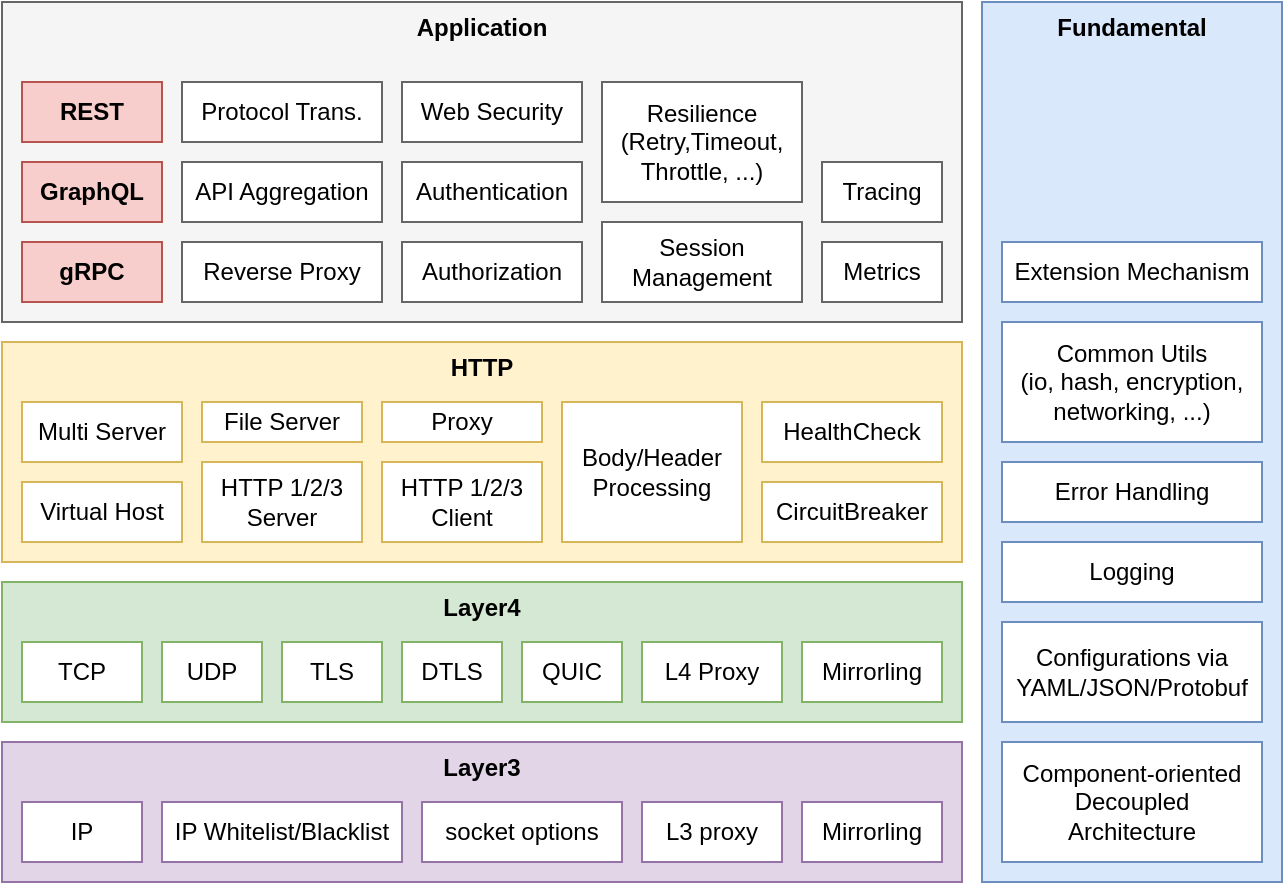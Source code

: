 <mxfile>
    <diagram id="VVMdM74mDpFCBubdMjJu" name="Page-1">
        <mxGraphModel dx="900" dy="1408" grid="1" gridSize="10" guides="1" tooltips="1" connect="1" arrows="1" fold="1" page="1" pageScale="1" pageWidth="850" pageHeight="1100" math="0" shadow="0">
            <root>
                <mxCell id="0"/>
                <mxCell id="1" parent="0"/>
                <mxCell id="AyxNyklTCNKdajwyH18D-1" value="Application" style="rounded=0;whiteSpace=wrap;html=1;fillColor=#f5f5f5;strokeColor=#666666;fontColor=#000000;verticalAlign=top;fontSize=12;spacing=1;fontStyle=1" parent="1" vertex="1">
                    <mxGeometry x="120" y="320" width="480" height="160" as="geometry"/>
                </mxCell>
                <mxCell id="AyxNyklTCNKdajwyH18D-2" value="Layer3" style="rounded=0;whiteSpace=wrap;html=1;fillColor=#e1d5e7;strokeColor=#9673a6;verticalAlign=top;fontSize=12;spacing=1;fontStyle=1;fontColor=#000000;" parent="1" vertex="1">
                    <mxGeometry x="120" y="690" width="480" height="70" as="geometry"/>
                </mxCell>
                <mxCell id="AyxNyklTCNKdajwyH18D-3" value="Layer4" style="rounded=0;whiteSpace=wrap;html=1;fillColor=#d5e8d4;strokeColor=#82b366;verticalAlign=top;fontSize=12;spacing=1;fontStyle=1;fontColor=#000000;" parent="1" vertex="1">
                    <mxGeometry x="120" y="610" width="480" height="70" as="geometry"/>
                </mxCell>
                <mxCell id="AyxNyklTCNKdajwyH18D-4" value="HTTP" style="rounded=0;whiteSpace=wrap;html=1;fillColor=#fff2cc;strokeColor=#d6b656;verticalAlign=top;fontSize=12;spacing=1;fontStyle=1;fontColor=#000000;" parent="1" vertex="1">
                    <mxGeometry x="120" y="490" width="480" height="110" as="geometry"/>
                </mxCell>
                <mxCell id="AyxNyklTCNKdajwyH18D-5" value="IP" style="rounded=0;whiteSpace=wrap;html=1;fontSize=12;fillColor=default;strokeColor=#9673a6;spacing=1;fontColor=#000000;" parent="1" vertex="1">
                    <mxGeometry x="130" y="720" width="60" height="30" as="geometry"/>
                </mxCell>
                <mxCell id="AyxNyklTCNKdajwyH18D-6" value="IP Whitelist/Blacklist" style="rounded=0;whiteSpace=wrap;html=1;fontSize=12;fillColor=default;strokeColor=#9673a6;spacing=1;fontColor=#000000;" parent="1" vertex="1">
                    <mxGeometry x="200" y="720" width="120" height="30" as="geometry"/>
                </mxCell>
                <mxCell id="AyxNyklTCNKdajwyH18D-7" value="TLS" style="rounded=0;whiteSpace=wrap;html=1;fontSize=12;fillColor=default;strokeColor=#82b366;spacing=1;fontColor=#000000;" parent="1" vertex="1">
                    <mxGeometry x="260" y="640" width="50" height="30" as="geometry"/>
                </mxCell>
                <mxCell id="AyxNyklTCNKdajwyH18D-8" value="TCP" style="rounded=0;whiteSpace=wrap;html=1;fontSize=12;fillColor=default;strokeColor=#82b366;spacing=1;fontColor=#000000;" parent="1" vertex="1">
                    <mxGeometry x="130" y="640" width="60" height="30" as="geometry"/>
                </mxCell>
                <mxCell id="AyxNyklTCNKdajwyH18D-9" value="DTLS" style="rounded=0;whiteSpace=wrap;html=1;fontSize=12;fillColor=default;strokeColor=#82b366;spacing=1;fontColor=#000000;" parent="1" vertex="1">
                    <mxGeometry x="320" y="640" width="50" height="30" as="geometry"/>
                </mxCell>
                <mxCell id="AyxNyklTCNKdajwyH18D-10" value="UDP" style="rounded=0;whiteSpace=wrap;html=1;fontSize=12;fillColor=default;strokeColor=#82b366;spacing=1;fontColor=#000000;" parent="1" vertex="1">
                    <mxGeometry x="200" y="640" width="50" height="30" as="geometry"/>
                </mxCell>
                <mxCell id="AyxNyklTCNKdajwyH18D-11" value="QUIC" style="rounded=0;whiteSpace=wrap;html=1;fontSize=12;fillColor=default;strokeColor=#82b366;spacing=1;fontColor=#000000;" parent="1" vertex="1">
                    <mxGeometry x="380" y="640" width="50" height="30" as="geometry"/>
                </mxCell>
                <mxCell id="AyxNyklTCNKdajwyH18D-12" value="REST" style="rounded=0;whiteSpace=wrap;html=1;fillColor=#f8cecc;strokeColor=#b85450;verticalAlign=middle;fontSize=12;fontStyle=1;spacing=1;fontColor=#000000;" parent="1" vertex="1">
                    <mxGeometry x="130" y="360" width="70" height="30" as="geometry"/>
                </mxCell>
                <mxCell id="AyxNyklTCNKdajwyH18D-15" value="HTTP 1/2/3&lt;br style=&quot;font-size: 12px;&quot;&gt;Server" style="rounded=0;whiteSpace=wrap;html=1;fontSize=12;fillColor=default;strokeColor=#d6b656;spacing=1;fontColor=#000000;" parent="1" vertex="1">
                    <mxGeometry x="220" y="550" width="80" height="40" as="geometry"/>
                </mxCell>
                <mxCell id="AyxNyklTCNKdajwyH18D-16" value="Proxy" style="rounded=0;whiteSpace=wrap;html=1;fontSize=12;fillColor=default;strokeColor=#d6b656;spacing=1;fontColor=#000000;" parent="1" vertex="1">
                    <mxGeometry x="310" y="520" width="80" height="20" as="geometry"/>
                </mxCell>
                <mxCell id="AyxNyklTCNKdajwyH18D-17" value="Virtual Host" style="rounded=0;whiteSpace=wrap;html=1;fontSize=12;fillColor=default;strokeColor=#d6b656;spacing=1;fontColor=#000000;" parent="1" vertex="1">
                    <mxGeometry x="130" y="560" width="80" height="30" as="geometry"/>
                </mxCell>
                <mxCell id="AyxNyklTCNKdajwyH18D-18" value="Body/Header&lt;br style=&quot;font-size: 12px;&quot;&gt;Processing" style="rounded=0;whiteSpace=wrap;html=1;fontSize=12;fillColor=default;strokeColor=#d6b656;spacing=1;fontColor=#000000;" parent="1" vertex="1">
                    <mxGeometry x="400" y="520" width="90" height="70" as="geometry"/>
                </mxCell>
                <mxCell id="AyxNyklTCNKdajwyH18D-19" value="Multi Server" style="rounded=0;whiteSpace=wrap;html=1;fontSize=12;fillColor=default;strokeColor=#d6b656;spacing=1;fontColor=#000000;" parent="1" vertex="1">
                    <mxGeometry x="130" y="520" width="80" height="30" as="geometry"/>
                </mxCell>
                <mxCell id="AyxNyklTCNKdajwyH18D-20" value="Fundamental" style="rounded=0;whiteSpace=wrap;html=1;fillColor=#dae8fc;strokeColor=#6c8ebf;verticalAlign=top;fontSize=12;spacing=1;fontStyle=1;fontColor=#000000;" parent="1" vertex="1">
                    <mxGeometry x="610" y="320" width="150" height="440" as="geometry"/>
                </mxCell>
                <mxCell id="AyxNyklTCNKdajwyH18D-22" value="File Server" style="rounded=0;whiteSpace=wrap;html=1;fontSize=12;fillColor=default;strokeColor=#d6b656;spacing=1;fontColor=#000000;" parent="1" vertex="1">
                    <mxGeometry x="220" y="520" width="80" height="20" as="geometry"/>
                </mxCell>
                <mxCell id="AyxNyklTCNKdajwyH18D-24" value="socket options" style="rounded=0;whiteSpace=wrap;html=1;fontSize=12;fillColor=default;strokeColor=#9673a6;spacing=1;fontColor=#000000;" parent="1" vertex="1">
                    <mxGeometry x="330" y="720" width="100" height="30" as="geometry"/>
                </mxCell>
                <mxCell id="AyxNyklTCNKdajwyH18D-25" value="HTTP 1/2/3&lt;br style=&quot;font-size: 12px;&quot;&gt;Client" style="rounded=0;whiteSpace=wrap;html=1;fontSize=12;fillColor=default;strokeColor=#d6b656;spacing=1;fontColor=#000000;" parent="1" vertex="1">
                    <mxGeometry x="310" y="550" width="80" height="40" as="geometry"/>
                </mxCell>
                <mxCell id="AyxNyklTCNKdajwyH18D-26" value="Component-oriented&lt;br style=&quot;font-size: 12px;&quot;&gt;Decoupled&lt;br style=&quot;font-size: 12px;&quot;&gt;Architecture" style="rounded=0;whiteSpace=wrap;html=1;fontSize=12;fillColor=default;strokeColor=#6c8ebf;spacing=1;fontColor=#000000;" parent="1" vertex="1">
                    <mxGeometry x="620" y="690" width="130" height="60" as="geometry"/>
                </mxCell>
                <mxCell id="AyxNyklTCNKdajwyH18D-27" value="Configurations via&lt;br style=&quot;font-size: 12px;&quot;&gt;YAML/JSON/Protobuf" style="rounded=0;whiteSpace=wrap;html=1;fontSize=12;fillColor=default;strokeColor=#6c8ebf;spacing=1;fontColor=#000000;" parent="1" vertex="1">
                    <mxGeometry x="620" y="630" width="130" height="50" as="geometry"/>
                </mxCell>
                <mxCell id="AyxNyklTCNKdajwyH18D-28" value="Logging" style="rounded=0;whiteSpace=wrap;html=1;fontSize=12;fillColor=default;strokeColor=#6c8ebf;spacing=1;fontColor=#000000;" parent="1" vertex="1">
                    <mxGeometry x="620" y="590" width="130" height="30" as="geometry"/>
                </mxCell>
                <mxCell id="AyxNyklTCNKdajwyH18D-29" value="Error Handling" style="rounded=0;whiteSpace=wrap;html=1;fontSize=12;fillColor=default;strokeColor=#6c8ebf;spacing=1;fontColor=#000000;" parent="1" vertex="1">
                    <mxGeometry x="620" y="550" width="130" height="30" as="geometry"/>
                </mxCell>
                <mxCell id="AyxNyklTCNKdajwyH18D-30" value="Common Utils&lt;br style=&quot;font-size: 12px;&quot;&gt;(io, hash, encryption, networking, ...)" style="rounded=0;whiteSpace=wrap;html=1;fontSize=12;fillColor=default;strokeColor=#6c8ebf;spacing=1;fontColor=#000000;" parent="1" vertex="1">
                    <mxGeometry x="620" y="480" width="130" height="60" as="geometry"/>
                </mxCell>
                <mxCell id="AyxNyklTCNKdajwyH18D-31" value="HealthCheck" style="rounded=0;whiteSpace=wrap;html=1;fontSize=12;fillColor=default;strokeColor=#d6b656;spacing=1;fontColor=#000000;" parent="1" vertex="1">
                    <mxGeometry x="500" y="520" width="90" height="30" as="geometry"/>
                </mxCell>
                <mxCell id="AyxNyklTCNKdajwyH18D-32" value="CircuitBreaker" style="rounded=0;whiteSpace=wrap;html=1;fontSize=12;fillColor=default;strokeColor=#d6b656;spacing=1;fontColor=#000000;" parent="1" vertex="1">
                    <mxGeometry x="500" y="560" width="90" height="30" as="geometry"/>
                </mxCell>
                <mxCell id="AyxNyklTCNKdajwyH18D-33" value="Authentication" style="rounded=0;whiteSpace=wrap;html=1;fontSize=12;fillColor=default;fontColor=#000000;strokeColor=#666666;spacing=1;" parent="1" vertex="1">
                    <mxGeometry x="320" y="400" width="90" height="30" as="geometry"/>
                </mxCell>
                <mxCell id="AyxNyklTCNKdajwyH18D-34" value="Authorization" style="rounded=0;whiteSpace=wrap;html=1;fontSize=12;fillColor=default;fontColor=#000000;strokeColor=#666666;spacing=1;" parent="1" vertex="1">
                    <mxGeometry x="320" y="440" width="90" height="30" as="geometry"/>
                </mxCell>
                <mxCell id="AyxNyklTCNKdajwyH18D-35" value="Reverse Proxy" style="rounded=0;whiteSpace=wrap;html=1;fontSize=12;fillColor=default;fontColor=#000000;strokeColor=#666666;spacing=1;" parent="1" vertex="1">
                    <mxGeometry x="210" y="440" width="100" height="30" as="geometry"/>
                </mxCell>
                <mxCell id="AyxNyklTCNKdajwyH18D-36" value="API Aggregation" style="rounded=0;whiteSpace=wrap;html=1;fontSize=12;fillColor=default;fontColor=#000000;strokeColor=#666666;spacing=1;" parent="1" vertex="1">
                    <mxGeometry x="210" y="400" width="100" height="30" as="geometry"/>
                </mxCell>
                <mxCell id="AyxNyklTCNKdajwyH18D-37" value="Protocol Trans." style="rounded=0;whiteSpace=wrap;html=1;fontSize=12;fillColor=default;fontColor=#000000;strokeColor=#666666;spacing=1;" parent="1" vertex="1">
                    <mxGeometry x="210" y="360" width="100" height="30" as="geometry"/>
                </mxCell>
                <mxCell id="AyxNyklTCNKdajwyH18D-38" value="GraphQL" style="rounded=0;whiteSpace=wrap;html=1;fillColor=#f8cecc;strokeColor=#b85450;verticalAlign=middle;fontSize=12;fontStyle=1;spacing=1;fontColor=#000000;" parent="1" vertex="1">
                    <mxGeometry x="130" y="400" width="70" height="30" as="geometry"/>
                </mxCell>
                <mxCell id="AyxNyklTCNKdajwyH18D-39" value="gRPC" style="rounded=0;whiteSpace=wrap;html=1;fillColor=#f8cecc;strokeColor=#b85450;verticalAlign=middle;fontSize=12;fontStyle=1;spacing=1;fontColor=#000000;" parent="1" vertex="1">
                    <mxGeometry x="130" y="440" width="70" height="30" as="geometry"/>
                </mxCell>
                <mxCell id="AyxNyklTCNKdajwyH18D-40" value="Metrics" style="rounded=0;whiteSpace=wrap;html=1;fontSize=12;fillColor=default;fontColor=#000000;strokeColor=#666666;spacing=1;" parent="1" vertex="1">
                    <mxGeometry x="530" y="440" width="60" height="30" as="geometry"/>
                </mxCell>
                <mxCell id="AyxNyklTCNKdajwyH18D-41" value="Tracing" style="rounded=0;whiteSpace=wrap;html=1;fontSize=12;fillColor=default;fontColor=#000000;strokeColor=#666666;spacing=1;" parent="1" vertex="1">
                    <mxGeometry x="530" y="400" width="60" height="30" as="geometry"/>
                </mxCell>
                <mxCell id="AyxNyklTCNKdajwyH18D-42" value="Extension Mechanism" style="rounded=0;whiteSpace=wrap;html=1;fontSize=12;fillColor=default;strokeColor=#6c8ebf;spacing=1;fontColor=#000000;" parent="1" vertex="1">
                    <mxGeometry x="620" y="440" width="130" height="30" as="geometry"/>
                </mxCell>
                <mxCell id="AyxNyklTCNKdajwyH18D-43" value="Web Security" style="rounded=0;whiteSpace=wrap;html=1;fontSize=12;fillColor=default;fontColor=#000000;strokeColor=#666666;spacing=1;" parent="1" vertex="1">
                    <mxGeometry x="320" y="360" width="90" height="30" as="geometry"/>
                </mxCell>
                <mxCell id="AyxNyklTCNKdajwyH18D-44" value="Session Management" style="rounded=0;whiteSpace=wrap;html=1;fontSize=12;fillColor=default;fontColor=#000000;strokeColor=#666666;spacing=1;" parent="1" vertex="1">
                    <mxGeometry x="420" y="430" width="100" height="40" as="geometry"/>
                </mxCell>
                <mxCell id="AyxNyklTCNKdajwyH18D-45" value="Resilience&lt;br style=&quot;font-size: 12px;&quot;&gt;(Retry,Timeout, Throttle, ...)" style="rounded=0;whiteSpace=wrap;html=1;fontSize=12;fillColor=default;fontColor=#000000;strokeColor=#666666;spacing=1;" parent="1" vertex="1">
                    <mxGeometry x="420" y="360" width="100" height="60" as="geometry"/>
                </mxCell>
                <mxCell id="AyxNyklTCNKdajwyH18D-50" value="L4 Proxy" style="rounded=0;whiteSpace=wrap;html=1;fontSize=12;fillColor=default;strokeColor=#82b366;spacing=1;fontColor=#000000;" parent="1" vertex="1">
                    <mxGeometry x="440" y="640" width="70" height="30" as="geometry"/>
                </mxCell>
                <mxCell id="AyxNyklTCNKdajwyH18D-51" value="Mirrorling" style="rounded=0;whiteSpace=wrap;html=1;fontSize=12;fillColor=default;strokeColor=#82b366;spacing=1;fontColor=#000000;" parent="1" vertex="1">
                    <mxGeometry x="520" y="640" width="70" height="30" as="geometry"/>
                </mxCell>
                <mxCell id="AyxNyklTCNKdajwyH18D-52" value="L3 proxy" style="rounded=0;whiteSpace=wrap;html=1;fontSize=12;fillColor=default;strokeColor=#9673a6;spacing=1;fontColor=#000000;" parent="1" vertex="1">
                    <mxGeometry x="440" y="720" width="70" height="30" as="geometry"/>
                </mxCell>
                <mxCell id="AyxNyklTCNKdajwyH18D-53" value="Mirrorling" style="rounded=0;whiteSpace=wrap;html=1;fontSize=12;fillColor=default;strokeColor=#9673a6;spacing=1;fontColor=#000000;" parent="1" vertex="1">
                    <mxGeometry x="520" y="720" width="70" height="30" as="geometry"/>
                </mxCell>
            </root>
        </mxGraphModel>
    </diagram>
</mxfile>